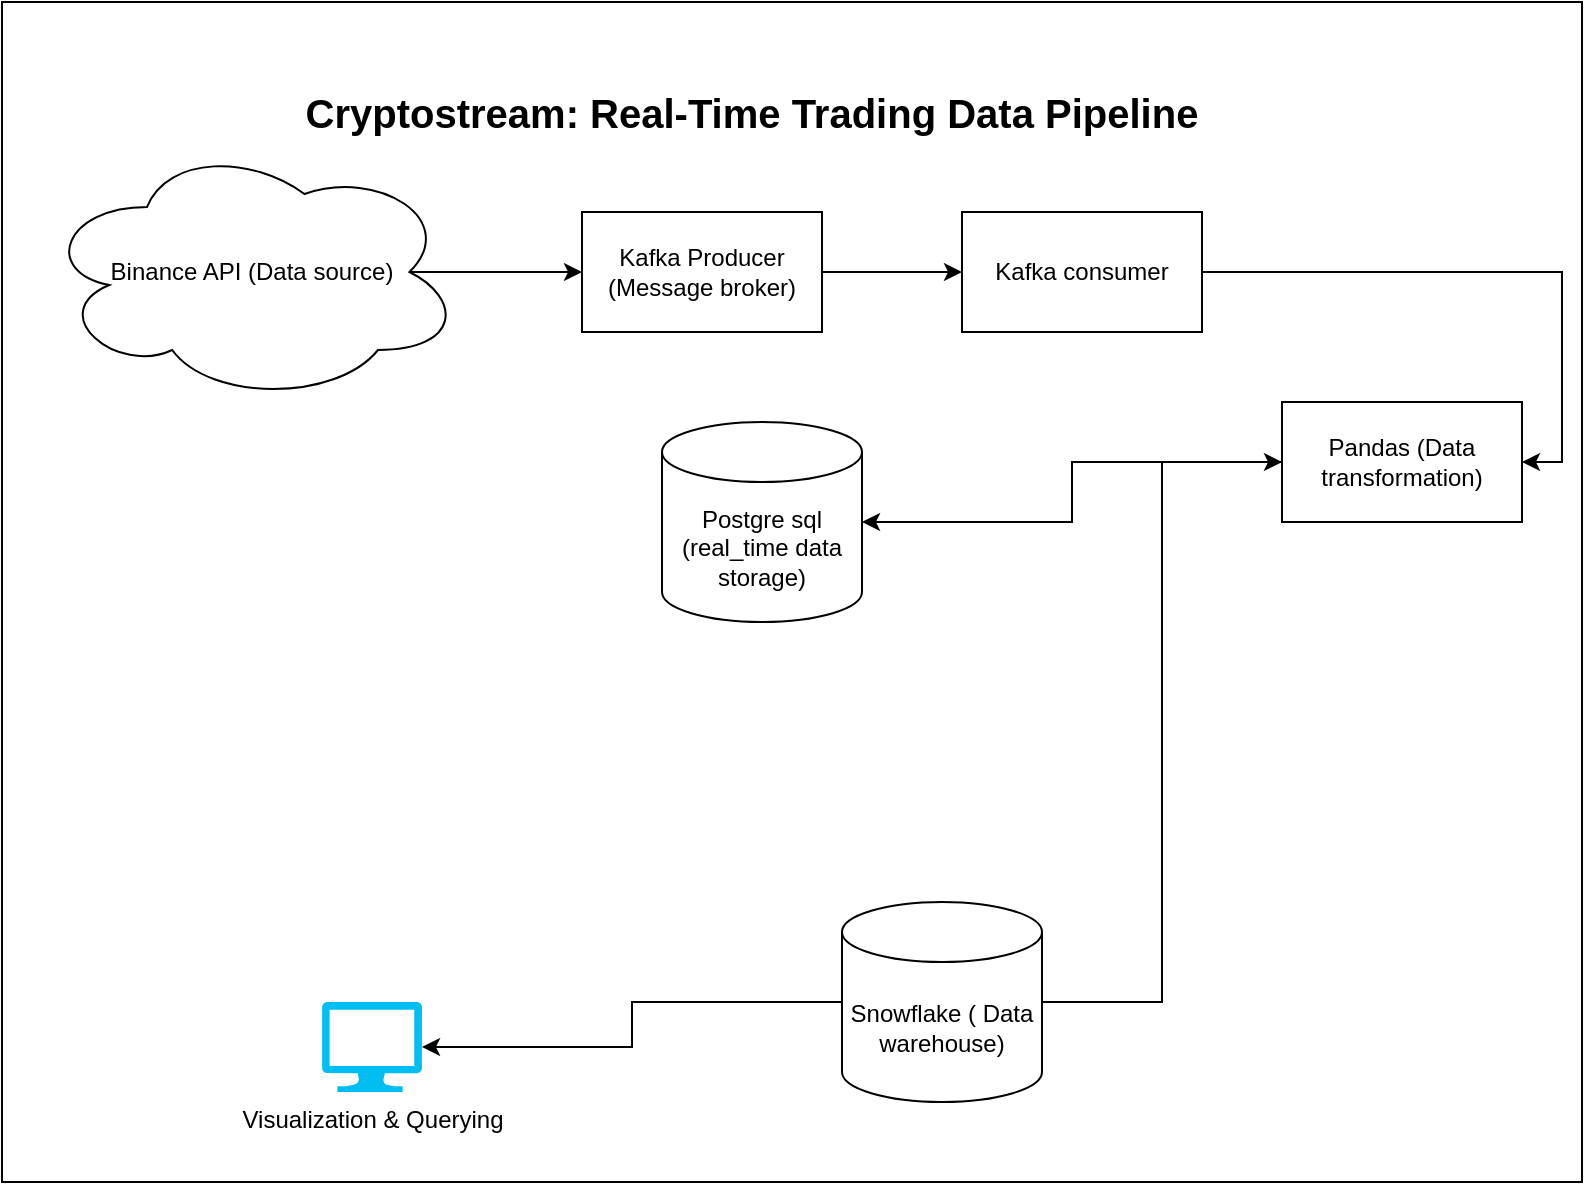 <mxfile version="24.7.5">
  <diagram name="Page-1" id="Qsw2S0mMeFBW3tQsl3C8">
    <mxGraphModel dx="1098" dy="820" grid="1" gridSize="10" guides="1" tooltips="1" connect="1" arrows="1" fold="1" page="1" pageScale="1" pageWidth="827" pageHeight="1169" math="0" shadow="0">
      <root>
        <mxCell id="0" />
        <mxCell id="1" parent="0" />
        <mxCell id="2hvX_8ycPIxxs8AoXAXp-17" value="" style="rounded=0;whiteSpace=wrap;html=1;" vertex="1" parent="1">
          <mxGeometry x="20" y="60" width="790" height="590" as="geometry" />
        </mxCell>
        <mxCell id="2hvX_8ycPIxxs8AoXAXp-8" style="edgeStyle=orthogonalEdgeStyle;rounded=0;orthogonalLoop=1;jettySize=auto;html=1;exitX=0.875;exitY=0.5;exitDx=0;exitDy=0;exitPerimeter=0;entryX=0;entryY=0.5;entryDx=0;entryDy=0;" edge="1" parent="1" source="2hvX_8ycPIxxs8AoXAXp-1" target="2hvX_8ycPIxxs8AoXAXp-2">
          <mxGeometry relative="1" as="geometry" />
        </mxCell>
        <mxCell id="2hvX_8ycPIxxs8AoXAXp-1" value="Binance API (Data source)" style="ellipse;shape=cloud;whiteSpace=wrap;html=1;" vertex="1" parent="1">
          <mxGeometry x="40" y="130" width="210" height="130" as="geometry" />
        </mxCell>
        <mxCell id="2hvX_8ycPIxxs8AoXAXp-9" style="edgeStyle=orthogonalEdgeStyle;rounded=0;orthogonalLoop=1;jettySize=auto;html=1;exitX=1;exitY=0.5;exitDx=0;exitDy=0;entryX=0;entryY=0.5;entryDx=0;entryDy=0;" edge="1" parent="1" source="2hvX_8ycPIxxs8AoXAXp-2" target="2hvX_8ycPIxxs8AoXAXp-3">
          <mxGeometry relative="1" as="geometry" />
        </mxCell>
        <mxCell id="2hvX_8ycPIxxs8AoXAXp-2" value="Kafka Producer (Message broker)" style="rounded=0;whiteSpace=wrap;html=1;" vertex="1" parent="1">
          <mxGeometry x="310" y="165" width="120" height="60" as="geometry" />
        </mxCell>
        <mxCell id="2hvX_8ycPIxxs8AoXAXp-10" style="edgeStyle=orthogonalEdgeStyle;rounded=0;orthogonalLoop=1;jettySize=auto;html=1;exitX=1;exitY=0.5;exitDx=0;exitDy=0;entryX=1;entryY=0.5;entryDx=0;entryDy=0;" edge="1" parent="1" source="2hvX_8ycPIxxs8AoXAXp-3" target="2hvX_8ycPIxxs8AoXAXp-7">
          <mxGeometry relative="1" as="geometry" />
        </mxCell>
        <mxCell id="2hvX_8ycPIxxs8AoXAXp-3" value="Kafka consumer" style="rounded=0;whiteSpace=wrap;html=1;" vertex="1" parent="1">
          <mxGeometry x="500" y="165" width="120" height="60" as="geometry" />
        </mxCell>
        <mxCell id="2hvX_8ycPIxxs8AoXAXp-4" value="Postgre sql (real_time data storage)" style="shape=cylinder3;whiteSpace=wrap;html=1;boundedLbl=1;backgroundOutline=1;size=15;" vertex="1" parent="1">
          <mxGeometry x="350" y="270" width="100" height="100" as="geometry" />
        </mxCell>
        <mxCell id="2hvX_8ycPIxxs8AoXAXp-12" style="edgeStyle=orthogonalEdgeStyle;rounded=0;orthogonalLoop=1;jettySize=auto;html=1;exitX=1;exitY=0.5;exitDx=0;exitDy=0;exitPerimeter=0;entryX=0;entryY=0.5;entryDx=0;entryDy=0;" edge="1" parent="1" source="2hvX_8ycPIxxs8AoXAXp-5" target="2hvX_8ycPIxxs8AoXAXp-7">
          <mxGeometry relative="1" as="geometry" />
        </mxCell>
        <mxCell id="2hvX_8ycPIxxs8AoXAXp-5" value="Snowflake ( Data warehouse)" style="shape=cylinder3;whiteSpace=wrap;html=1;boundedLbl=1;backgroundOutline=1;size=15;" vertex="1" parent="1">
          <mxGeometry x="440" y="510" width="100" height="100" as="geometry" />
        </mxCell>
        <mxCell id="2hvX_8ycPIxxs8AoXAXp-6" value="Visualization &amp;amp; Querying" style="verticalLabelPosition=bottom;html=1;verticalAlign=top;align=center;strokeColor=none;fillColor=#00BEF2;shape=mxgraph.azure.computer;pointerEvents=1;" vertex="1" parent="1">
          <mxGeometry x="180" y="560" width="50" height="45" as="geometry" />
        </mxCell>
        <mxCell id="2hvX_8ycPIxxs8AoXAXp-7" value="Pandas (Data transformation)" style="rounded=0;whiteSpace=wrap;html=1;" vertex="1" parent="1">
          <mxGeometry x="660" y="260" width="120" height="60" as="geometry" />
        </mxCell>
        <mxCell id="2hvX_8ycPIxxs8AoXAXp-11" style="edgeStyle=orthogonalEdgeStyle;rounded=0;orthogonalLoop=1;jettySize=auto;html=1;exitX=0;exitY=0.5;exitDx=0;exitDy=0;entryX=1;entryY=0.5;entryDx=0;entryDy=0;entryPerimeter=0;" edge="1" parent="1" source="2hvX_8ycPIxxs8AoXAXp-7" target="2hvX_8ycPIxxs8AoXAXp-4">
          <mxGeometry relative="1" as="geometry" />
        </mxCell>
        <mxCell id="2hvX_8ycPIxxs8AoXAXp-13" style="edgeStyle=orthogonalEdgeStyle;rounded=0;orthogonalLoop=1;jettySize=auto;html=1;exitX=0;exitY=0.5;exitDx=0;exitDy=0;exitPerimeter=0;entryX=1;entryY=0.5;entryDx=0;entryDy=0;entryPerimeter=0;" edge="1" parent="1" source="2hvX_8ycPIxxs8AoXAXp-5" target="2hvX_8ycPIxxs8AoXAXp-6">
          <mxGeometry relative="1" as="geometry" />
        </mxCell>
        <mxCell id="2hvX_8ycPIxxs8AoXAXp-16" value="Cryptostream: Real-Time Trading Data Pipeline" style="text;strokeColor=none;align=center;fillColor=none;html=1;verticalAlign=middle;whiteSpace=wrap;rounded=0;fontStyle=1;fontSize=20;" vertex="1" parent="1">
          <mxGeometry x="150" y="100" width="490" height="30" as="geometry" />
        </mxCell>
      </root>
    </mxGraphModel>
  </diagram>
</mxfile>
